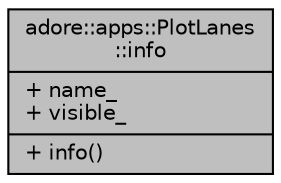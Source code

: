 digraph "adore::apps::PlotLanes::info"
{
 // LATEX_PDF_SIZE
  edge [fontname="Helvetica",fontsize="10",labelfontname="Helvetica",labelfontsize="10"];
  node [fontname="Helvetica",fontsize="10",shape=record];
  Node1 [label="{adore::apps::PlotLanes\l::info\n|+ name_\l+ visible_\l|+ info()\l}",height=0.2,width=0.4,color="black", fillcolor="grey75", style="filled", fontcolor="black",tooltip=" "];
}
